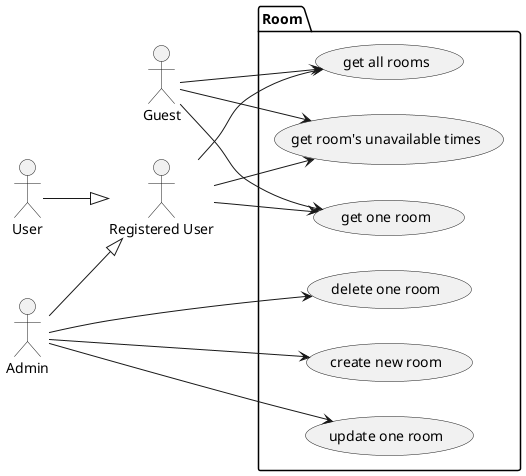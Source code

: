 @startuml room
left to right direction

actor Guest
actor "Registered User"
actor User
actor Admin

User --|> "Registered User"
Admin --|> "Registered User"

package "Room" {
    usecase "create new room" as RoomUC1
    usecase "get one room" as RoomUC2
    usecase "get all rooms" as RoomUC3
    usecase "update one room" as RoomUC4
    usecase "delete one room" as RoomUC5
    usecase "get room's unavailable times" as RoomUC6
}

Guest --> RoomUC2
Guest --> RoomUC3
Guest --> RoomUC6

"Registered User" --> RoomUC2
"Registered User" --> RoomUC3
"Registered User" --> RoomUC6

Admin --> RoomUC1
Admin --> RoomUC4
Admin --> RoomUC5

@enduml